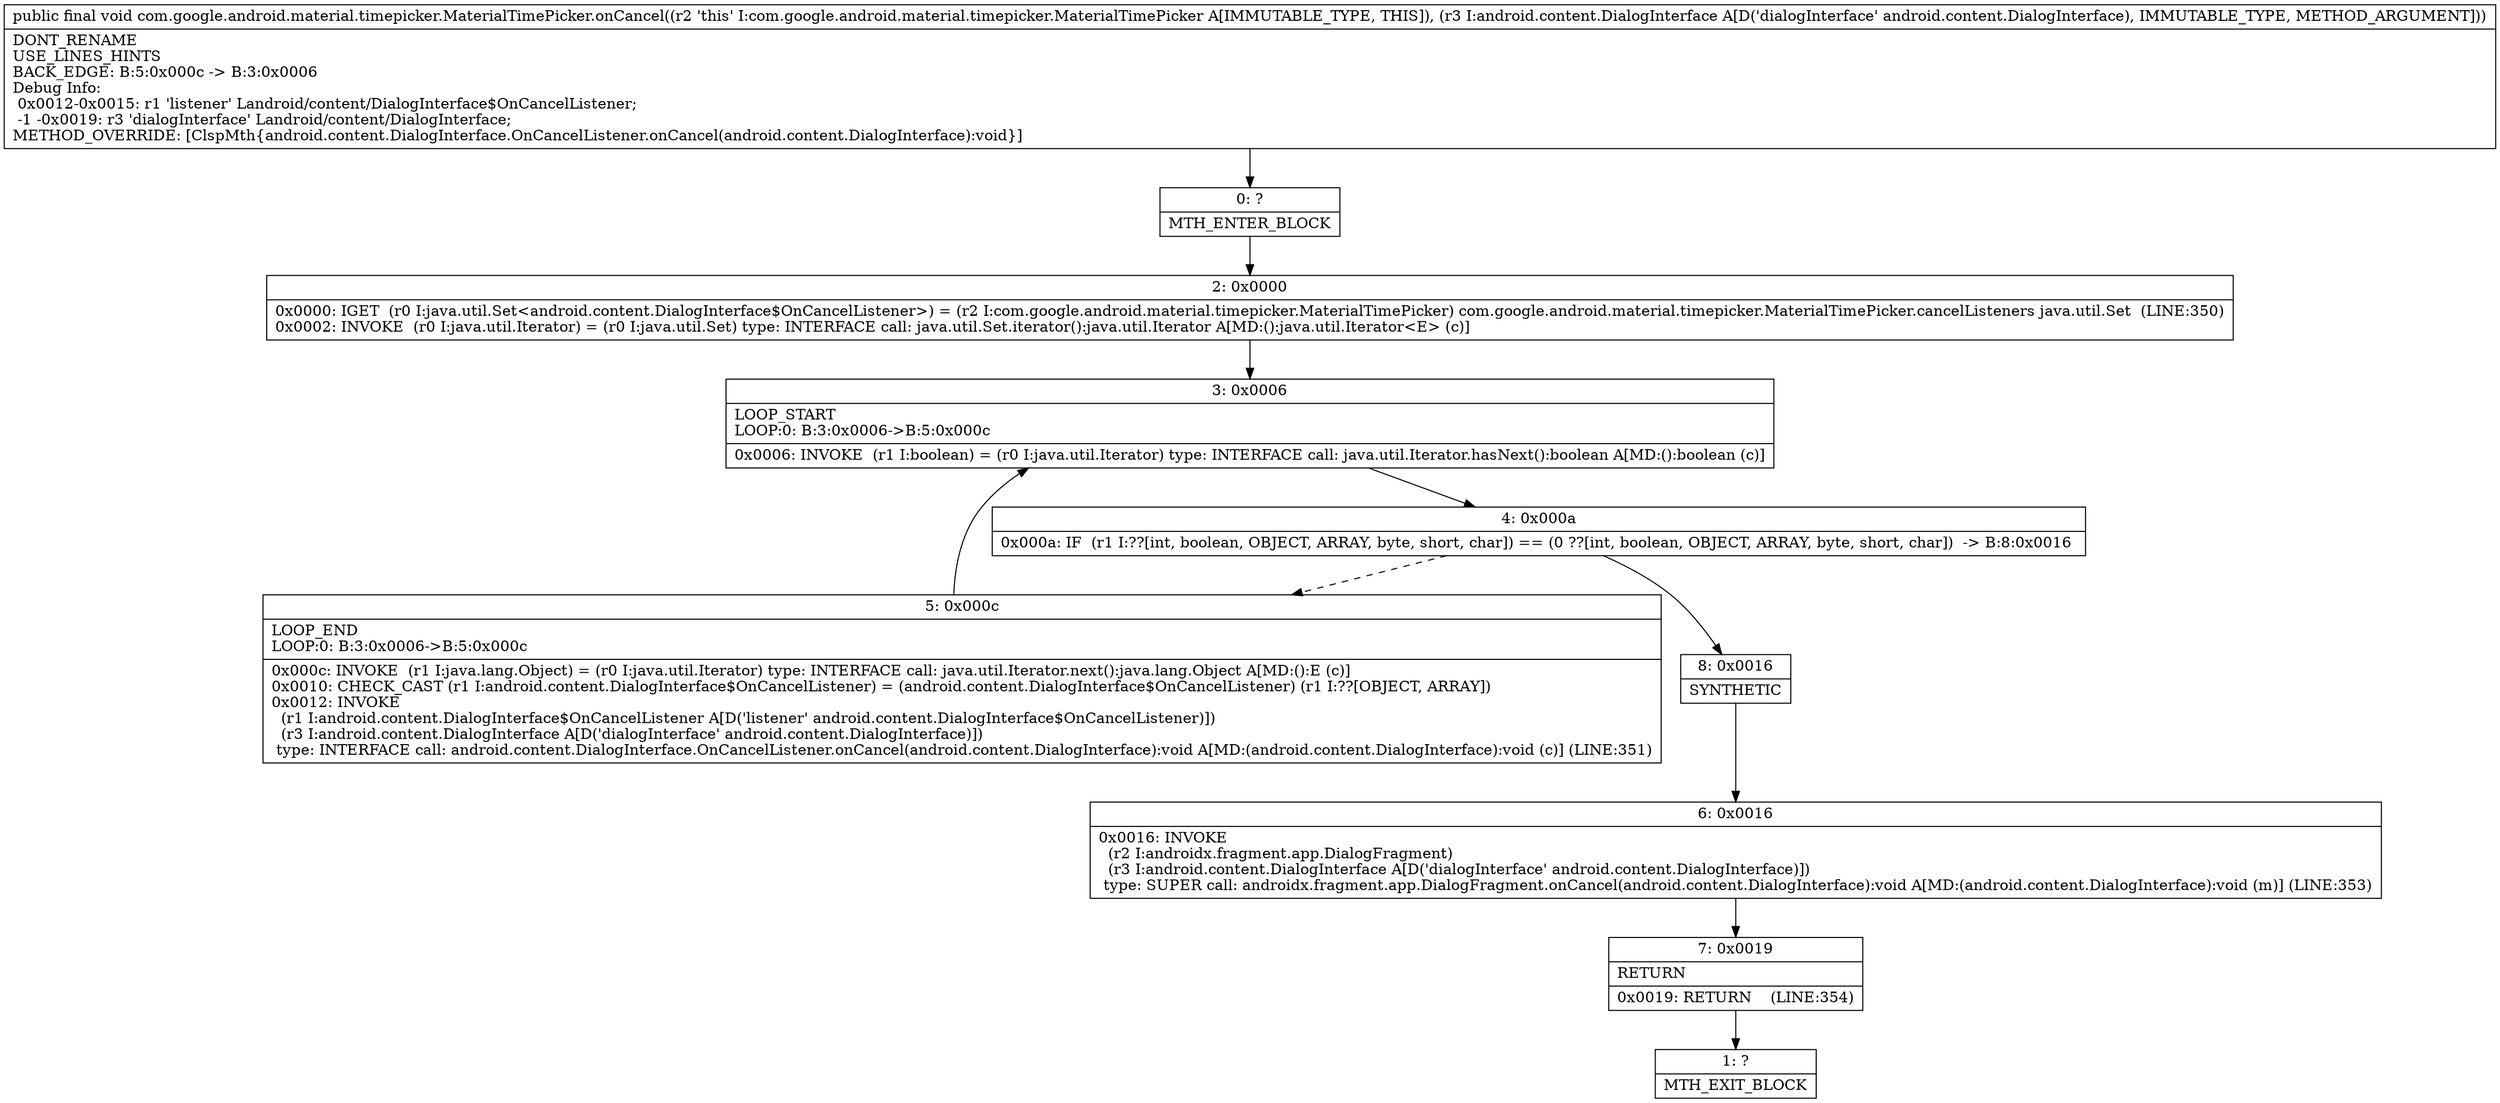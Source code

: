 digraph "CFG forcom.google.android.material.timepicker.MaterialTimePicker.onCancel(Landroid\/content\/DialogInterface;)V" {
Node_0 [shape=record,label="{0\:\ ?|MTH_ENTER_BLOCK\l}"];
Node_2 [shape=record,label="{2\:\ 0x0000|0x0000: IGET  (r0 I:java.util.Set\<android.content.DialogInterface$OnCancelListener\>) = (r2 I:com.google.android.material.timepicker.MaterialTimePicker) com.google.android.material.timepicker.MaterialTimePicker.cancelListeners java.util.Set  (LINE:350)\l0x0002: INVOKE  (r0 I:java.util.Iterator) = (r0 I:java.util.Set) type: INTERFACE call: java.util.Set.iterator():java.util.Iterator A[MD:():java.util.Iterator\<E\> (c)]\l}"];
Node_3 [shape=record,label="{3\:\ 0x0006|LOOP_START\lLOOP:0: B:3:0x0006\-\>B:5:0x000c\l|0x0006: INVOKE  (r1 I:boolean) = (r0 I:java.util.Iterator) type: INTERFACE call: java.util.Iterator.hasNext():boolean A[MD:():boolean (c)]\l}"];
Node_4 [shape=record,label="{4\:\ 0x000a|0x000a: IF  (r1 I:??[int, boolean, OBJECT, ARRAY, byte, short, char]) == (0 ??[int, boolean, OBJECT, ARRAY, byte, short, char])  \-\> B:8:0x0016 \l}"];
Node_5 [shape=record,label="{5\:\ 0x000c|LOOP_END\lLOOP:0: B:3:0x0006\-\>B:5:0x000c\l|0x000c: INVOKE  (r1 I:java.lang.Object) = (r0 I:java.util.Iterator) type: INTERFACE call: java.util.Iterator.next():java.lang.Object A[MD:():E (c)]\l0x0010: CHECK_CAST (r1 I:android.content.DialogInterface$OnCancelListener) = (android.content.DialogInterface$OnCancelListener) (r1 I:??[OBJECT, ARRAY]) \l0x0012: INVOKE  \l  (r1 I:android.content.DialogInterface$OnCancelListener A[D('listener' android.content.DialogInterface$OnCancelListener)])\l  (r3 I:android.content.DialogInterface A[D('dialogInterface' android.content.DialogInterface)])\l type: INTERFACE call: android.content.DialogInterface.OnCancelListener.onCancel(android.content.DialogInterface):void A[MD:(android.content.DialogInterface):void (c)] (LINE:351)\l}"];
Node_8 [shape=record,label="{8\:\ 0x0016|SYNTHETIC\l}"];
Node_6 [shape=record,label="{6\:\ 0x0016|0x0016: INVOKE  \l  (r2 I:androidx.fragment.app.DialogFragment)\l  (r3 I:android.content.DialogInterface A[D('dialogInterface' android.content.DialogInterface)])\l type: SUPER call: androidx.fragment.app.DialogFragment.onCancel(android.content.DialogInterface):void A[MD:(android.content.DialogInterface):void (m)] (LINE:353)\l}"];
Node_7 [shape=record,label="{7\:\ 0x0019|RETURN\l|0x0019: RETURN    (LINE:354)\l}"];
Node_1 [shape=record,label="{1\:\ ?|MTH_EXIT_BLOCK\l}"];
MethodNode[shape=record,label="{public final void com.google.android.material.timepicker.MaterialTimePicker.onCancel((r2 'this' I:com.google.android.material.timepicker.MaterialTimePicker A[IMMUTABLE_TYPE, THIS]), (r3 I:android.content.DialogInterface A[D('dialogInterface' android.content.DialogInterface), IMMUTABLE_TYPE, METHOD_ARGUMENT]))  | DONT_RENAME\lUSE_LINES_HINTS\lBACK_EDGE: B:5:0x000c \-\> B:3:0x0006\lDebug Info:\l  0x0012\-0x0015: r1 'listener' Landroid\/content\/DialogInterface$OnCancelListener;\l  \-1 \-0x0019: r3 'dialogInterface' Landroid\/content\/DialogInterface;\lMETHOD_OVERRIDE: [ClspMth\{android.content.DialogInterface.OnCancelListener.onCancel(android.content.DialogInterface):void\}]\l}"];
MethodNode -> Node_0;Node_0 -> Node_2;
Node_2 -> Node_3;
Node_3 -> Node_4;
Node_4 -> Node_5[style=dashed];
Node_4 -> Node_8;
Node_5 -> Node_3;
Node_8 -> Node_6;
Node_6 -> Node_7;
Node_7 -> Node_1;
}

